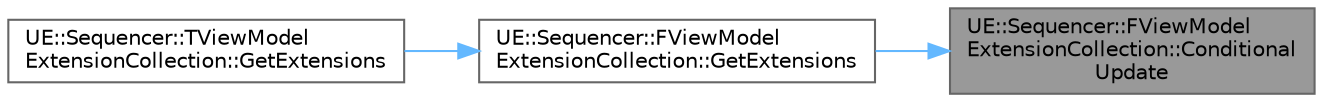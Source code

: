 digraph "UE::Sequencer::FViewModelExtensionCollection::ConditionalUpdate"
{
 // INTERACTIVE_SVG=YES
 // LATEX_PDF_SIZE
  bgcolor="transparent";
  edge [fontname=Helvetica,fontsize=10,labelfontname=Helvetica,labelfontsize=10];
  node [fontname=Helvetica,fontsize=10,shape=box,height=0.2,width=0.4];
  rankdir="RL";
  Node1 [id="Node000001",label="UE::Sequencer::FViewModel\lExtensionCollection::Conditional\lUpdate",height=0.2,width=0.4,color="gray40", fillcolor="grey60", style="filled", fontcolor="black",tooltip=" "];
  Node1 -> Node2 [id="edge1_Node000001_Node000002",dir="back",color="steelblue1",style="solid",tooltip=" "];
  Node2 [id="Node000002",label="UE::Sequencer::FViewModel\lExtensionCollection::GetExtensions",height=0.2,width=0.4,color="grey40", fillcolor="white", style="filled",URL="$df/dc7/structUE_1_1Sequencer_1_1FViewModelExtensionCollection.html#aa0cb3877f2161555c936c6aaa2f65f45",tooltip=" "];
  Node2 -> Node3 [id="edge2_Node000002_Node000003",dir="back",color="steelblue1",style="solid",tooltip=" "];
  Node3 [id="Node000003",label="UE::Sequencer::TViewModel\lExtensionCollection::GetExtensions",height=0.2,width=0.4,color="grey40", fillcolor="white", style="filled",URL="$dd/d85/structUE_1_1Sequencer_1_1TViewModelExtensionCollection.html#aa377338b908a6aa60d22c488805df73a",tooltip=" "];
}
